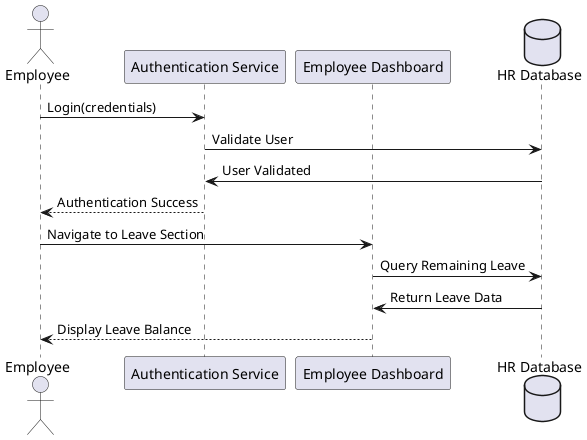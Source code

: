 @startuml
actor Employee as emp
participant "Authentication Service" as auth
participant "Employee Dashboard" as dash
database "HR Database" as hrdb

emp -> auth : Login(credentials)
auth -> hrdb : Validate User
hrdb -> auth : User Validated
auth --> emp : Authentication Success

emp -> dash : Navigate to Leave Section
dash -> hrdb : Query Remaining Leave
hrdb -> dash : Return Leave Data
dash --> emp : Display Leave Balance

@enduml
